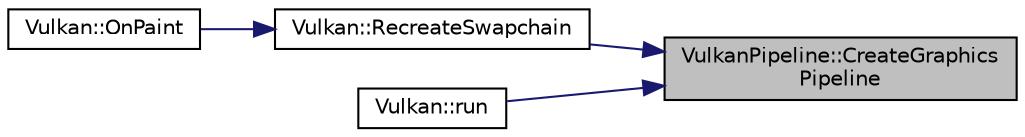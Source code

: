 digraph "VulkanPipeline::CreateGraphicsPipeline"
{
 // LATEX_PDF_SIZE
  edge [fontname="Helvetica",fontsize="10",labelfontname="Helvetica",labelfontsize="10"];
  node [fontname="Helvetica",fontsize="10",shape=record];
  rankdir="RL";
  Node1 [label="VulkanPipeline::CreateGraphics\lPipeline",height=0.2,width=0.4,color="black", fillcolor="grey75", style="filled", fontcolor="black",tooltip=" "];
  Node1 -> Node2 [dir="back",color="midnightblue",fontsize="10",style="solid"];
  Node2 [label="Vulkan::RecreateSwapchain",height=0.2,width=0.4,color="black", fillcolor="white", style="filled",URL="$class_vulkan.html#a1e6aff6138f0fb7caf57ee08899a80ae",tooltip=" "];
  Node2 -> Node3 [dir="back",color="midnightblue",fontsize="10",style="solid"];
  Node3 [label="Vulkan::OnPaint",height=0.2,width=0.4,color="black", fillcolor="white", style="filled",URL="$class_vulkan.html#a8419ba17f9b9d068cf3b07e5c71349f9",tooltip=" "];
  Node1 -> Node4 [dir="back",color="midnightblue",fontsize="10",style="solid"];
  Node4 [label="Vulkan::run",height=0.2,width=0.4,color="black", fillcolor="white", style="filled",URL="$class_vulkan.html#a907b374b775bdfef3a85993ba8d75115",tooltip=" "];
}
